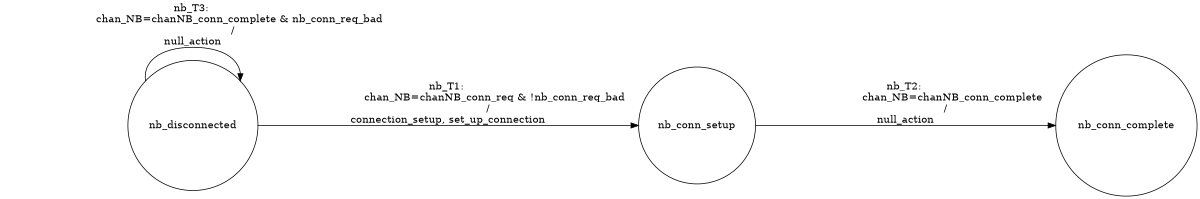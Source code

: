 digraph NB{
rankdir = LR;
size = "8,5"
node [shape = circle, label="nb_disconnected"]nb_disconnected;
node [shape = circle, label="nb_conn_setup"]nb_conn_setup;
node [shape = circle, label="nb_conn_complete"]nb_conn_complete;
nb_disconnected -> nb_conn_setup [label = "nb_T1: 
                            chan_NB=chanNB_conn_req & !nb_conn_req_bad
                        /
connection_setup, set_up_connection"]
nb_conn_setup -> nb_conn_complete [label = "nb_T2: 
                            chan_NB=chanNB_conn_complete
                        /
null_action"]
nb_disconnected -> nb_disconnected [label = "nb_T3: 
                            chan_NB=chanNB_conn_complete & nb_conn_req_bad
                        /
null_action"]
}
